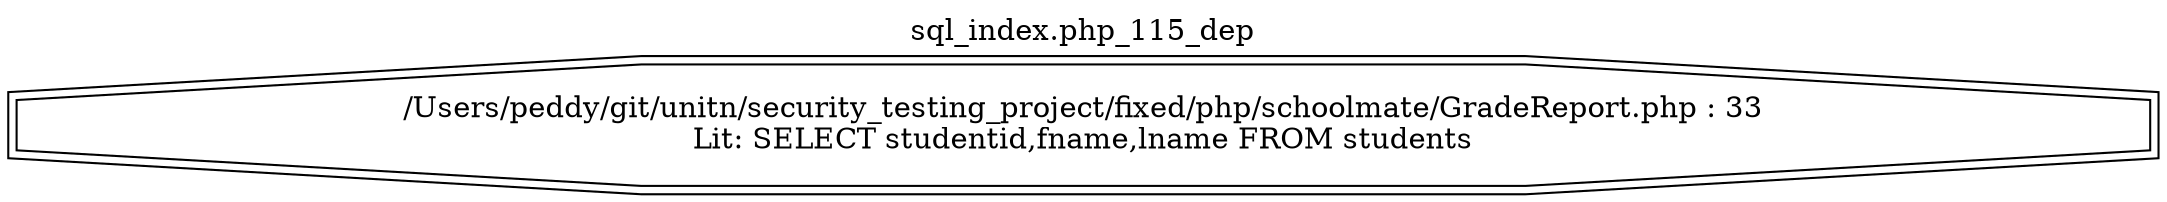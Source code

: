 digraph cfg {
  label="sql_index.php_115_dep";
  labelloc=t;
  n1 [shape=doubleoctagon, label="/Users/peddy/git/unitn/security_testing_project/fixed/php/schoolmate/GradeReport.php : 33\nLit: SELECT studentid,fname,lname FROM students\n"];
}
